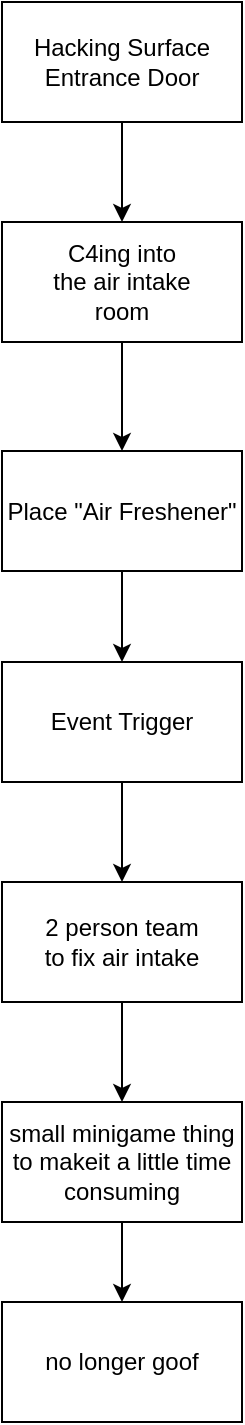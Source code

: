 <mxfile version="22.1.16" type="github">
  <diagram name="Page-1" id="bdKIwrriQsxEU2lqji8a">
    <mxGraphModel dx="2440" dy="1301" grid="1" gridSize="10" guides="1" tooltips="1" connect="1" arrows="1" fold="1" page="1" pageScale="1" pageWidth="827" pageHeight="1169" math="0" shadow="0">
      <root>
        <mxCell id="0" />
        <mxCell id="1" parent="0" />
        <mxCell id="8AVKw1xEt060VqufxGJu-3" style="edgeStyle=orthogonalEdgeStyle;rounded=0;orthogonalLoop=1;jettySize=auto;html=1;" edge="1" parent="1" source="57uC3RmEFKauSmoV4iXt-1" target="8AVKw1xEt060VqufxGJu-2">
          <mxGeometry relative="1" as="geometry" />
        </mxCell>
        <mxCell id="57uC3RmEFKauSmoV4iXt-1" value="Hacking Surface Entrance Door" style="rounded=0;whiteSpace=wrap;html=1;" parent="1" vertex="1">
          <mxGeometry x="350" y="330" width="120" height="60" as="geometry" />
        </mxCell>
        <mxCell id="8AVKw1xEt060VqufxGJu-7" style="edgeStyle=orthogonalEdgeStyle;rounded=0;orthogonalLoop=1;jettySize=auto;html=1;entryX=0.5;entryY=0;entryDx=0;entryDy=0;" edge="1" parent="1" source="8AVKw1xEt060VqufxGJu-2" target="8AVKw1xEt060VqufxGJu-4">
          <mxGeometry relative="1" as="geometry" />
        </mxCell>
        <mxCell id="8AVKw1xEt060VqufxGJu-2" value="C4ing into&lt;br&gt;the air intake&lt;br&gt;room" style="rounded=0;whiteSpace=wrap;html=1;" vertex="1" parent="1">
          <mxGeometry x="350" y="440" width="120" height="60" as="geometry" />
        </mxCell>
        <mxCell id="8AVKw1xEt060VqufxGJu-6" value="" style="edgeStyle=orthogonalEdgeStyle;rounded=0;orthogonalLoop=1;jettySize=auto;html=1;" edge="1" parent="1" source="8AVKw1xEt060VqufxGJu-4" target="8AVKw1xEt060VqufxGJu-5">
          <mxGeometry relative="1" as="geometry" />
        </mxCell>
        <mxCell id="8AVKw1xEt060VqufxGJu-4" value="Place &quot;Air Freshener&quot;" style="rounded=0;whiteSpace=wrap;html=1;" vertex="1" parent="1">
          <mxGeometry x="350" y="554.5" width="120" height="60" as="geometry" />
        </mxCell>
        <mxCell id="8AVKw1xEt060VqufxGJu-9" value="" style="edgeStyle=orthogonalEdgeStyle;rounded=0;orthogonalLoop=1;jettySize=auto;html=1;" edge="1" parent="1" source="8AVKw1xEt060VqufxGJu-5" target="8AVKw1xEt060VqufxGJu-8">
          <mxGeometry relative="1" as="geometry" />
        </mxCell>
        <mxCell id="8AVKw1xEt060VqufxGJu-5" value="Event Trigger" style="rounded=0;whiteSpace=wrap;html=1;" vertex="1" parent="1">
          <mxGeometry x="350" y="660" width="120" height="60" as="geometry" />
        </mxCell>
        <mxCell id="8AVKw1xEt060VqufxGJu-11" value="" style="edgeStyle=orthogonalEdgeStyle;rounded=0;orthogonalLoop=1;jettySize=auto;html=1;" edge="1" parent="1" source="8AVKw1xEt060VqufxGJu-8" target="8AVKw1xEt060VqufxGJu-10">
          <mxGeometry relative="1" as="geometry" />
        </mxCell>
        <mxCell id="8AVKw1xEt060VqufxGJu-8" value="2 person team&lt;br&gt;to fix air intake" style="rounded=0;whiteSpace=wrap;html=1;" vertex="1" parent="1">
          <mxGeometry x="350" y="770" width="120" height="60" as="geometry" />
        </mxCell>
        <mxCell id="8AVKw1xEt060VqufxGJu-13" value="" style="edgeStyle=orthogonalEdgeStyle;rounded=0;orthogonalLoop=1;jettySize=auto;html=1;" edge="1" parent="1" source="8AVKw1xEt060VqufxGJu-10" target="8AVKw1xEt060VqufxGJu-12">
          <mxGeometry relative="1" as="geometry" />
        </mxCell>
        <mxCell id="8AVKw1xEt060VqufxGJu-10" value="small minigame thing to makeit a little time consuming" style="rounded=0;whiteSpace=wrap;html=1;" vertex="1" parent="1">
          <mxGeometry x="350" y="880" width="120" height="60" as="geometry" />
        </mxCell>
        <mxCell id="8AVKw1xEt060VqufxGJu-12" value="no longer goof" style="rounded=0;whiteSpace=wrap;html=1;" vertex="1" parent="1">
          <mxGeometry x="350" y="980" width="120" height="60" as="geometry" />
        </mxCell>
      </root>
    </mxGraphModel>
  </diagram>
</mxfile>
